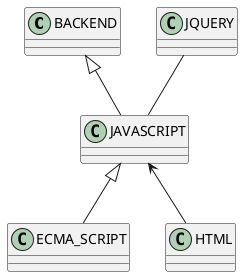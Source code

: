 @startuml 
 set namespaceSeparator none
BACKEND <|-- JAVASCRIPT
JQUERY -- JAVASCRIPT
JAVASCRIPT <|-- ECMA_SCRIPT
JAVASCRIPT <-- HTML
@enduml
